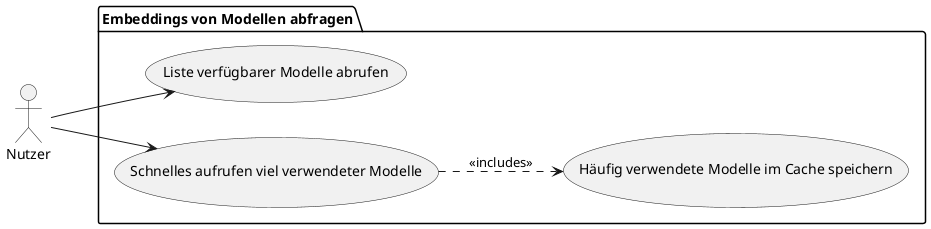 @startuml use-cases-embeddings
left to right direction
actor Nutzer

package "Embeddings von Modellen abfragen" {
    usecase "Liste verfügbarer Modelle abrufen" as ListeModelleAbrufen
    usecase "Schnelles aufrufen viel verwendeter Modelle" as CachingModelle
    usecase "Häufig verwendete Modelle im Cache speichern" as ModellAusCacheLaden
}

Nutzer --> ListeModelleAbrufen
Nutzer --> CachingModelle
CachingModelle ..> ModellAusCacheLaden : <<includes>>
@enduml